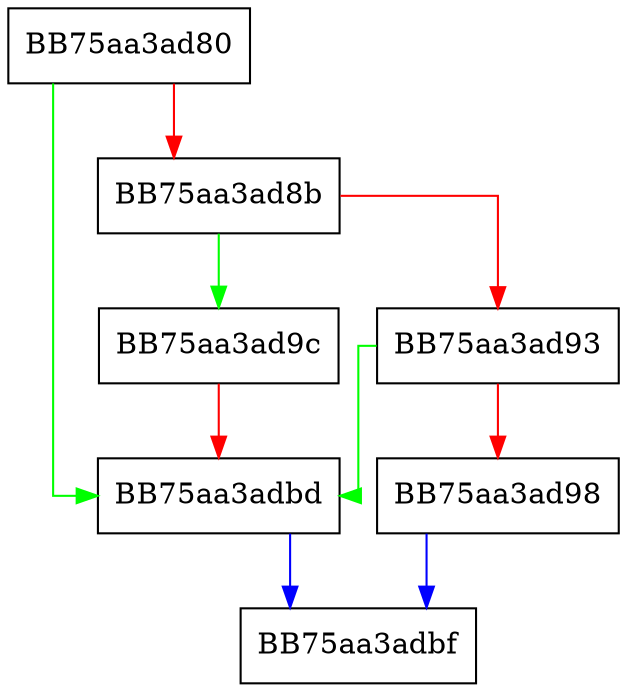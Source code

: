digraph _Do_call {
  node [shape="box"];
  graph [splines=ortho];
  BB75aa3ad80 -> BB75aa3adbd [color="green"];
  BB75aa3ad80 -> BB75aa3ad8b [color="red"];
  BB75aa3ad8b -> BB75aa3ad9c [color="green"];
  BB75aa3ad8b -> BB75aa3ad93 [color="red"];
  BB75aa3ad93 -> BB75aa3adbd [color="green"];
  BB75aa3ad93 -> BB75aa3ad98 [color="red"];
  BB75aa3ad98 -> BB75aa3adbf [color="blue"];
  BB75aa3ad9c -> BB75aa3adbd [color="red"];
  BB75aa3adbd -> BB75aa3adbf [color="blue"];
}